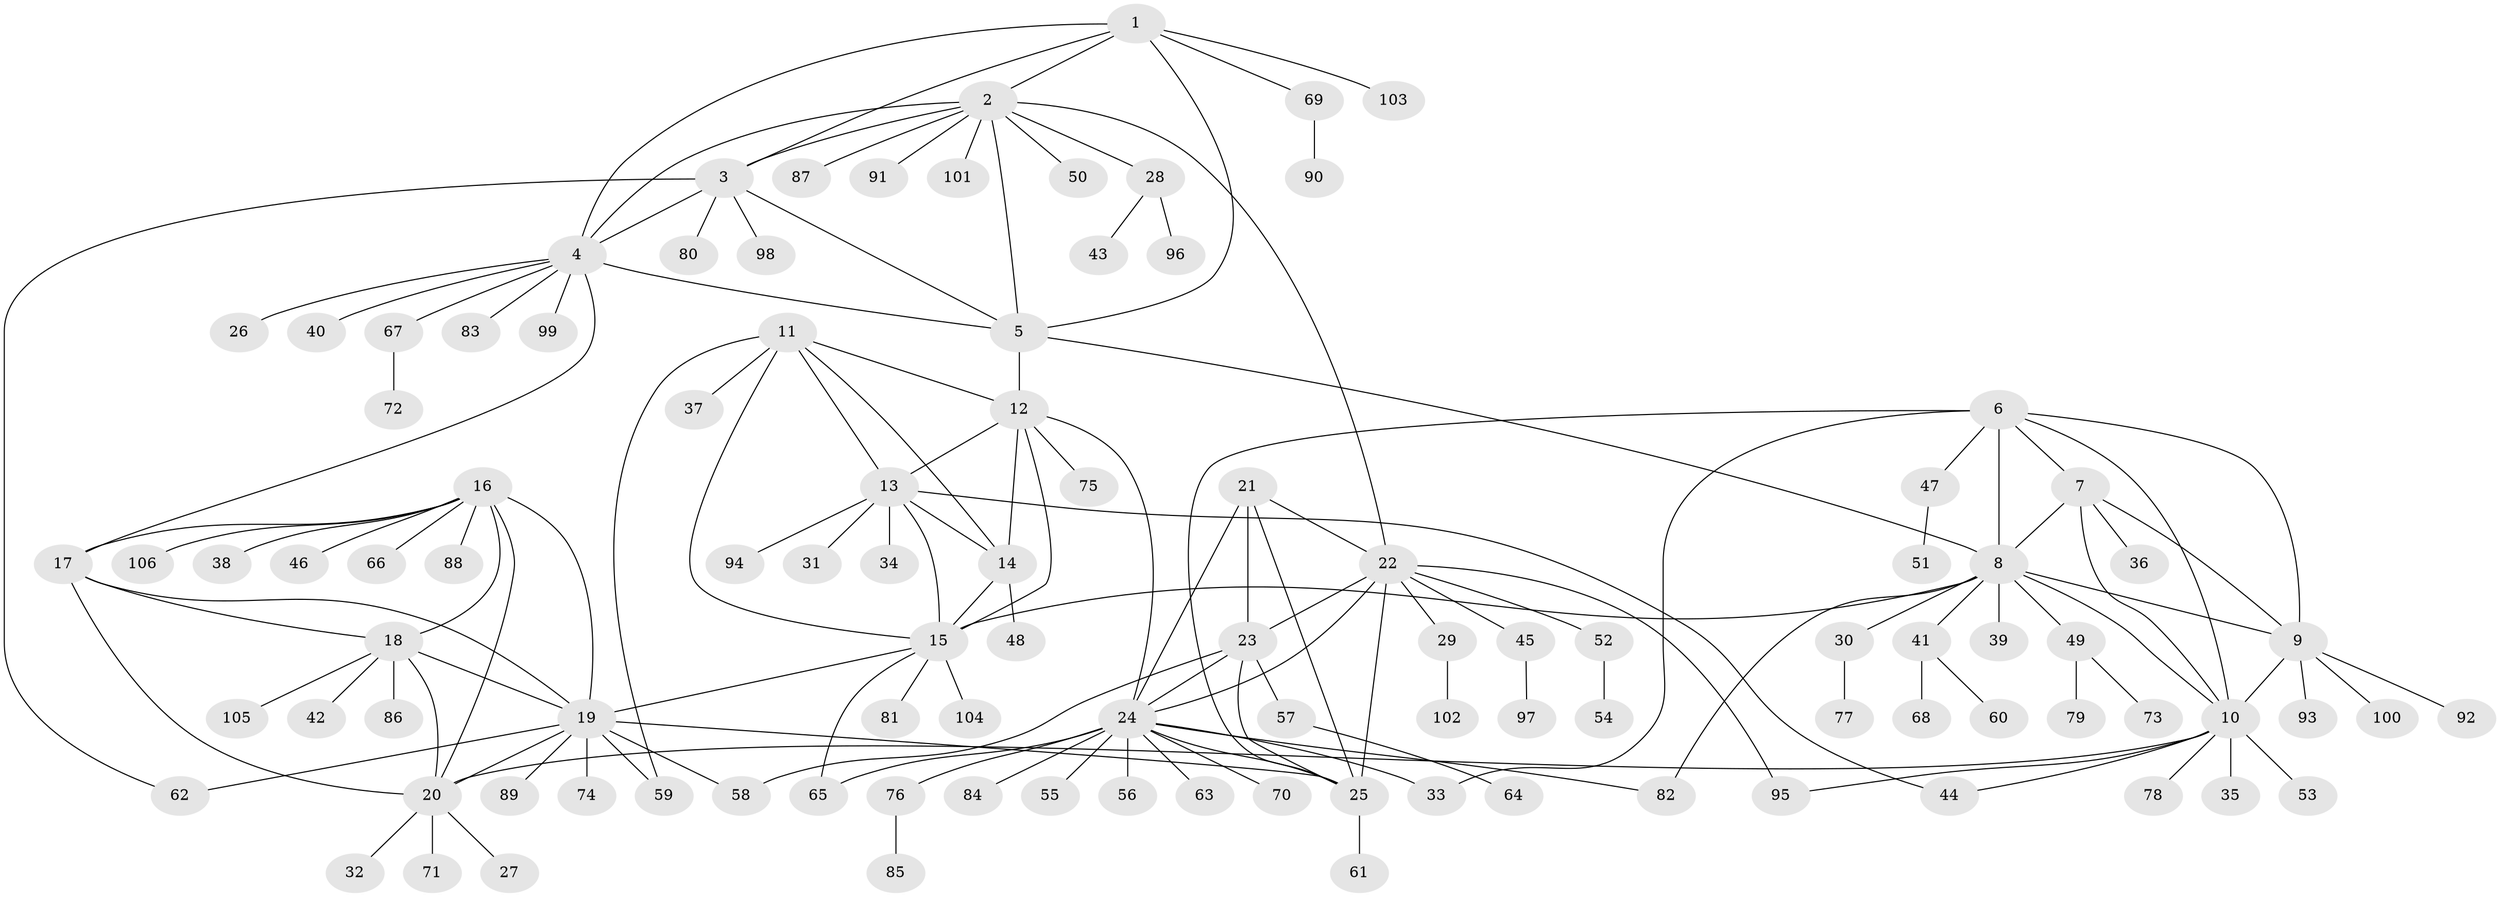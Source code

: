 // coarse degree distribution, {8: 0.04878048780487805, 9: 0.024390243902439025, 13: 0.024390243902439025, 6: 0.024390243902439025, 7: 0.06097560975609756, 4: 0.024390243902439025, 3: 0.024390243902439025, 12: 0.012195121951219513, 1: 0.6463414634146342, 2: 0.10975609756097561}
// Generated by graph-tools (version 1.1) at 2025/24/03/03/25 07:24:13]
// undirected, 106 vertices, 149 edges
graph export_dot {
graph [start="1"]
  node [color=gray90,style=filled];
  1;
  2;
  3;
  4;
  5;
  6;
  7;
  8;
  9;
  10;
  11;
  12;
  13;
  14;
  15;
  16;
  17;
  18;
  19;
  20;
  21;
  22;
  23;
  24;
  25;
  26;
  27;
  28;
  29;
  30;
  31;
  32;
  33;
  34;
  35;
  36;
  37;
  38;
  39;
  40;
  41;
  42;
  43;
  44;
  45;
  46;
  47;
  48;
  49;
  50;
  51;
  52;
  53;
  54;
  55;
  56;
  57;
  58;
  59;
  60;
  61;
  62;
  63;
  64;
  65;
  66;
  67;
  68;
  69;
  70;
  71;
  72;
  73;
  74;
  75;
  76;
  77;
  78;
  79;
  80;
  81;
  82;
  83;
  84;
  85;
  86;
  87;
  88;
  89;
  90;
  91;
  92;
  93;
  94;
  95;
  96;
  97;
  98;
  99;
  100;
  101;
  102;
  103;
  104;
  105;
  106;
  1 -- 2;
  1 -- 3;
  1 -- 4;
  1 -- 5;
  1 -- 69;
  1 -- 103;
  2 -- 3;
  2 -- 4;
  2 -- 5;
  2 -- 22;
  2 -- 28;
  2 -- 50;
  2 -- 87;
  2 -- 91;
  2 -- 101;
  3 -- 4;
  3 -- 5;
  3 -- 62;
  3 -- 80;
  3 -- 98;
  4 -- 5;
  4 -- 17;
  4 -- 26;
  4 -- 40;
  4 -- 67;
  4 -- 83;
  4 -- 99;
  5 -- 8;
  5 -- 12;
  6 -- 7;
  6 -- 8;
  6 -- 9;
  6 -- 10;
  6 -- 25;
  6 -- 33;
  6 -- 47;
  7 -- 8;
  7 -- 9;
  7 -- 10;
  7 -- 36;
  8 -- 9;
  8 -- 10;
  8 -- 15;
  8 -- 30;
  8 -- 39;
  8 -- 41;
  8 -- 49;
  8 -- 82;
  9 -- 10;
  9 -- 92;
  9 -- 93;
  9 -- 100;
  10 -- 20;
  10 -- 35;
  10 -- 44;
  10 -- 53;
  10 -- 78;
  10 -- 95;
  11 -- 12;
  11 -- 13;
  11 -- 14;
  11 -- 15;
  11 -- 37;
  11 -- 59;
  12 -- 13;
  12 -- 14;
  12 -- 15;
  12 -- 24;
  12 -- 75;
  13 -- 14;
  13 -- 15;
  13 -- 31;
  13 -- 34;
  13 -- 44;
  13 -- 94;
  14 -- 15;
  14 -- 48;
  15 -- 19;
  15 -- 65;
  15 -- 81;
  15 -- 104;
  16 -- 17;
  16 -- 18;
  16 -- 19;
  16 -- 20;
  16 -- 38;
  16 -- 46;
  16 -- 66;
  16 -- 88;
  16 -- 106;
  17 -- 18;
  17 -- 19;
  17 -- 20;
  18 -- 19;
  18 -- 20;
  18 -- 42;
  18 -- 86;
  18 -- 105;
  19 -- 20;
  19 -- 25;
  19 -- 58;
  19 -- 59;
  19 -- 62;
  19 -- 74;
  19 -- 89;
  20 -- 27;
  20 -- 32;
  20 -- 71;
  21 -- 22;
  21 -- 23;
  21 -- 24;
  21 -- 25;
  22 -- 23;
  22 -- 24;
  22 -- 25;
  22 -- 29;
  22 -- 45;
  22 -- 52;
  22 -- 95;
  23 -- 24;
  23 -- 25;
  23 -- 57;
  23 -- 58;
  24 -- 25;
  24 -- 33;
  24 -- 55;
  24 -- 56;
  24 -- 63;
  24 -- 65;
  24 -- 70;
  24 -- 76;
  24 -- 82;
  24 -- 84;
  25 -- 61;
  28 -- 43;
  28 -- 96;
  29 -- 102;
  30 -- 77;
  41 -- 60;
  41 -- 68;
  45 -- 97;
  47 -- 51;
  49 -- 73;
  49 -- 79;
  52 -- 54;
  57 -- 64;
  67 -- 72;
  69 -- 90;
  76 -- 85;
}
